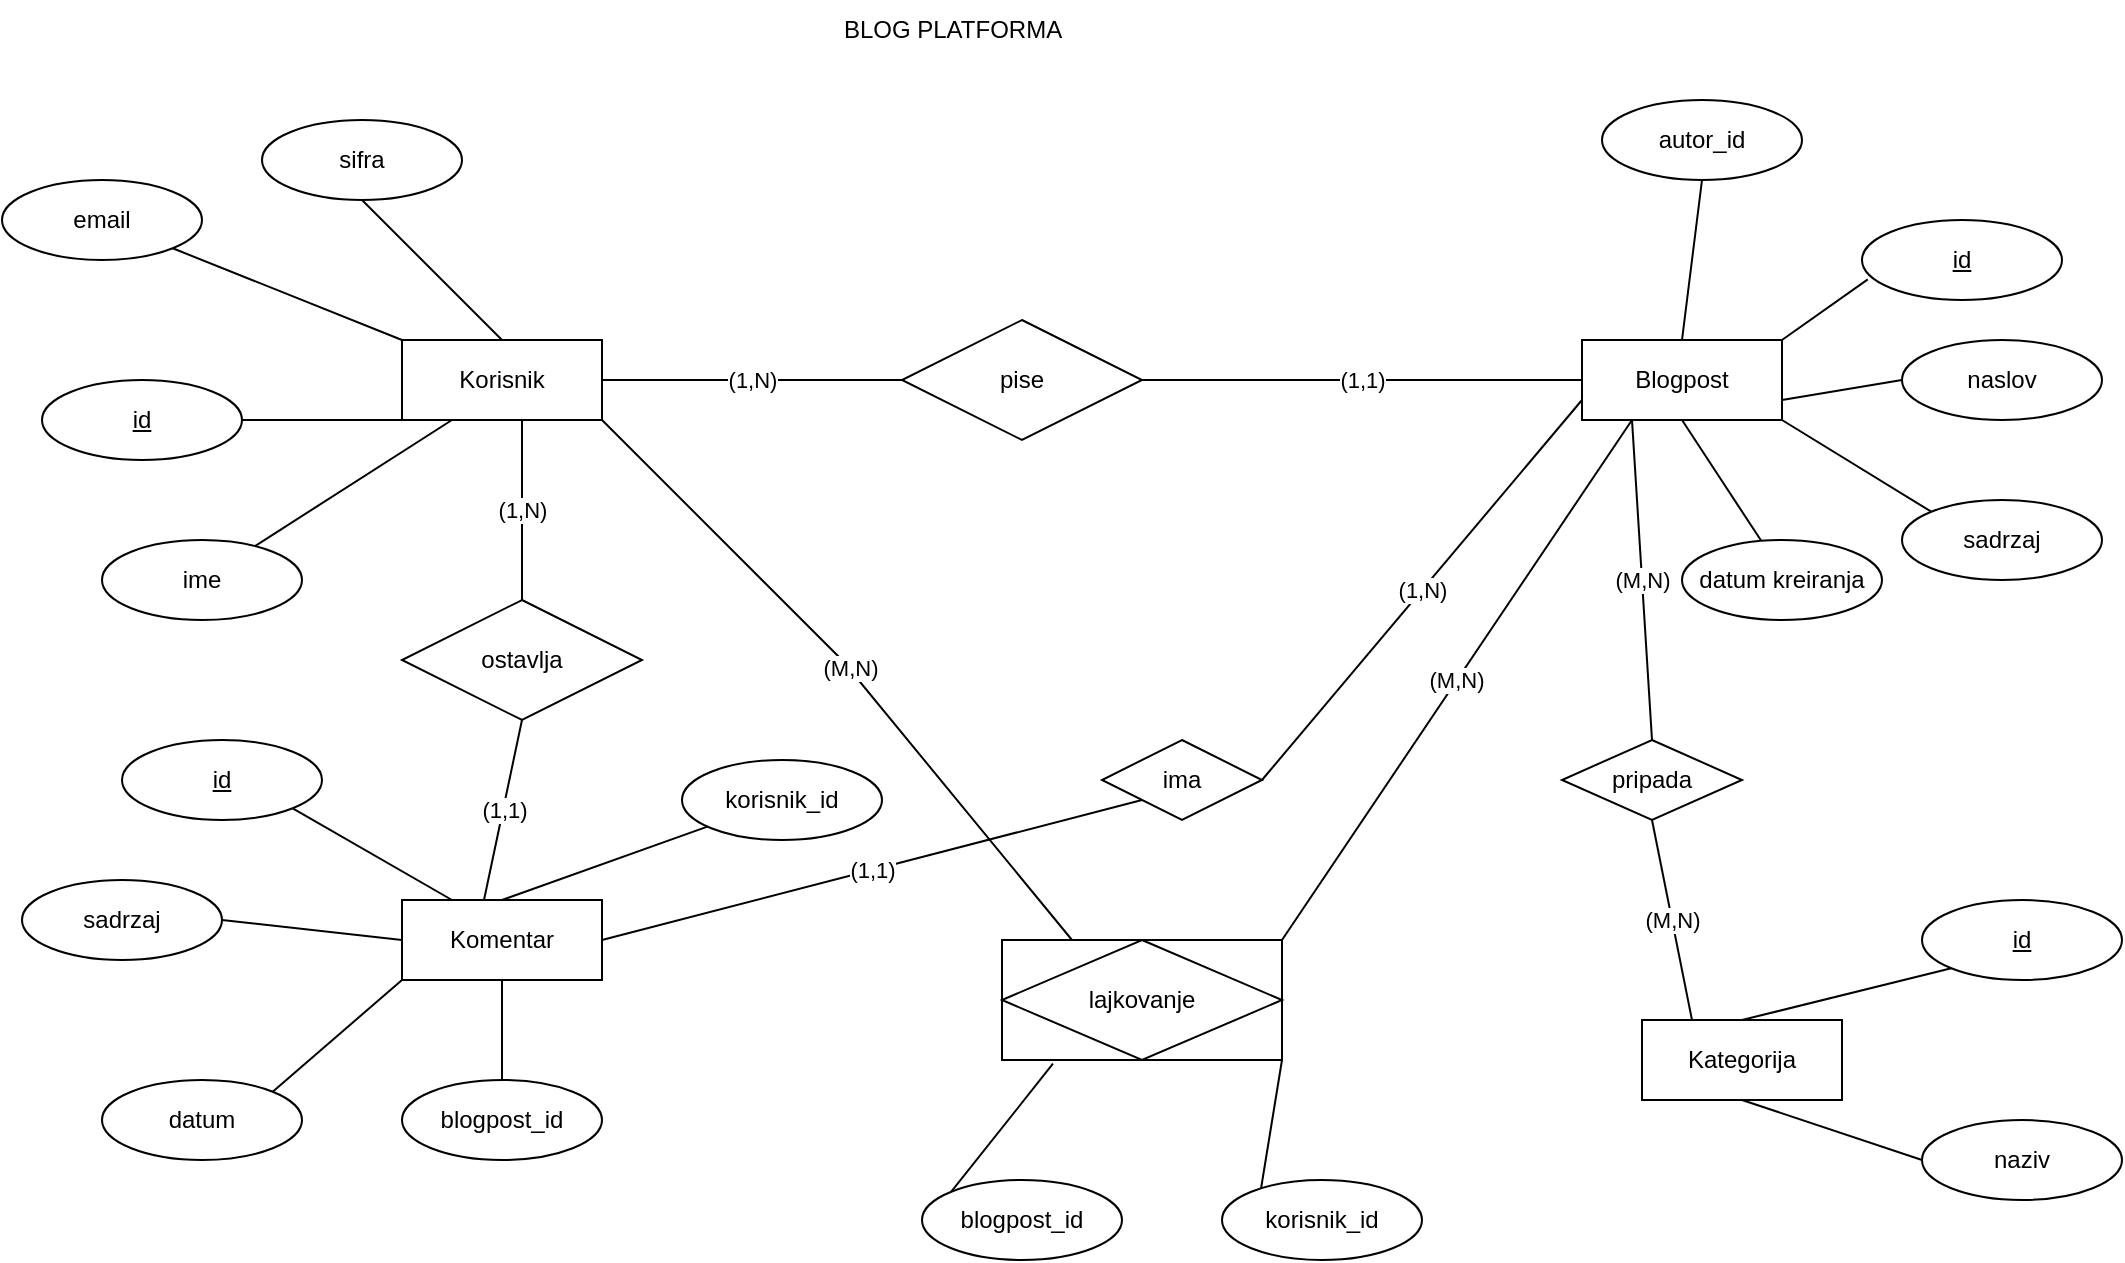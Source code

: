 <mxfile version="26.1.1">
  <diagram name="Page-1" id="34JUzYhVnPe0AcSSoMrx">
    <mxGraphModel dx="2062" dy="614" grid="1" gridSize="10" guides="1" tooltips="1" connect="1" arrows="1" fold="1" page="1" pageScale="1" pageWidth="827" pageHeight="1169" math="0" shadow="0">
      <root>
        <mxCell id="0" />
        <mxCell id="1" parent="0" />
        <mxCell id="P_wVOb6cz1hJk3Y5YEZU-1" value="Korisnik" style="whiteSpace=wrap;html=1;align=center;" parent="1" vertex="1">
          <mxGeometry x="150" y="210" width="100" height="40" as="geometry" />
        </mxCell>
        <mxCell id="P_wVOb6cz1hJk3Y5YEZU-2" value="Komentar" style="whiteSpace=wrap;html=1;align=center;" parent="1" vertex="1">
          <mxGeometry x="150" y="490" width="100" height="40" as="geometry" />
        </mxCell>
        <mxCell id="P_wVOb6cz1hJk3Y5YEZU-3" value="Blogpost" style="whiteSpace=wrap;html=1;align=center;" parent="1" vertex="1">
          <mxGeometry x="740" y="210" width="100" height="40" as="geometry" />
        </mxCell>
        <mxCell id="P_wVOb6cz1hJk3Y5YEZU-4" value="" style="endArrow=none;html=1;rounded=0;exitX=0;exitY=1;exitDx=0;exitDy=0;" parent="1" source="P_wVOb6cz1hJk3Y5YEZU-1" target="P_wVOb6cz1hJk3Y5YEZU-5" edge="1">
          <mxGeometry relative="1" as="geometry">
            <mxPoint x="330" y="270" as="sourcePoint" />
            <mxPoint x="110" y="310" as="targetPoint" />
          </mxGeometry>
        </mxCell>
        <mxCell id="P_wVOb6cz1hJk3Y5YEZU-5" value="id" style="ellipse;whiteSpace=wrap;html=1;align=center;fontStyle=4;" parent="1" vertex="1">
          <mxGeometry x="-30" y="230" width="100" height="40" as="geometry" />
        </mxCell>
        <mxCell id="P_wVOb6cz1hJk3Y5YEZU-6" value="" style="endArrow=none;html=1;rounded=0;exitX=0.25;exitY=1;exitDx=0;exitDy=0;" parent="1" source="P_wVOb6cz1hJk3Y5YEZU-1" target="P_wVOb6cz1hJk3Y5YEZU-7" edge="1">
          <mxGeometry relative="1" as="geometry">
            <mxPoint x="330" y="270" as="sourcePoint" />
            <mxPoint x="200" y="340" as="targetPoint" />
          </mxGeometry>
        </mxCell>
        <mxCell id="P_wVOb6cz1hJk3Y5YEZU-7" value="ime" style="ellipse;whiteSpace=wrap;html=1;align=center;" parent="1" vertex="1">
          <mxGeometry y="310" width="100" height="40" as="geometry" />
        </mxCell>
        <mxCell id="P_wVOb6cz1hJk3Y5YEZU-9" value="email" style="ellipse;whiteSpace=wrap;html=1;align=center;" parent="1" vertex="1">
          <mxGeometry x="-50" y="130" width="100" height="40" as="geometry" />
        </mxCell>
        <mxCell id="P_wVOb6cz1hJk3Y5YEZU-10" value="sifra" style="ellipse;whiteSpace=wrap;html=1;align=center;" parent="1" vertex="1">
          <mxGeometry x="80" y="100" width="100" height="40" as="geometry" />
        </mxCell>
        <mxCell id="P_wVOb6cz1hJk3Y5YEZU-12" value="BLOG PLATFORMA" style="text;html=1;align=center;verticalAlign=middle;resizable=0;points=[];autosize=1;strokeColor=none;fillColor=none;" parent="1" vertex="1">
          <mxGeometry x="360" y="40" width="130" height="30" as="geometry" />
        </mxCell>
        <mxCell id="P_wVOb6cz1hJk3Y5YEZU-13" value="Kategorija" style="whiteSpace=wrap;html=1;align=center;" parent="1" vertex="1">
          <mxGeometry x="770" y="550" width="100" height="40" as="geometry" />
        </mxCell>
        <mxCell id="P_wVOb6cz1hJk3Y5YEZU-16" value="" style="endArrow=none;html=1;rounded=0;entryX=1;entryY=0;entryDx=0;entryDy=0;exitX=0.029;exitY=0.743;exitDx=0;exitDy=0;exitPerimeter=0;" parent="1" source="P_wVOb6cz1hJk3Y5YEZU-18" target="P_wVOb6cz1hJk3Y5YEZU-3" edge="1">
          <mxGeometry relative="1" as="geometry">
            <mxPoint x="900" y="170" as="sourcePoint" />
            <mxPoint x="490" y="270" as="targetPoint" />
          </mxGeometry>
        </mxCell>
        <mxCell id="P_wVOb6cz1hJk3Y5YEZU-18" value="id" style="ellipse;whiteSpace=wrap;html=1;align=center;fontStyle=4;" parent="1" vertex="1">
          <mxGeometry x="880" y="150" width="100" height="40" as="geometry" />
        </mxCell>
        <mxCell id="P_wVOb6cz1hJk3Y5YEZU-19" value="naslov" style="ellipse;whiteSpace=wrap;html=1;align=center;" parent="1" vertex="1">
          <mxGeometry x="900" y="210" width="100" height="40" as="geometry" />
        </mxCell>
        <mxCell id="P_wVOb6cz1hJk3Y5YEZU-20" value="" style="endArrow=none;html=1;rounded=0;entryX=0;entryY=0.5;entryDx=0;entryDy=0;exitX=1;exitY=0.75;exitDx=0;exitDy=0;" parent="1" source="P_wVOb6cz1hJk3Y5YEZU-3" target="P_wVOb6cz1hJk3Y5YEZU-19" edge="1">
          <mxGeometry relative="1" as="geometry">
            <mxPoint x="330" y="270" as="sourcePoint" />
            <mxPoint x="490" y="270" as="targetPoint" />
          </mxGeometry>
        </mxCell>
        <mxCell id="P_wVOb6cz1hJk3Y5YEZU-21" value="" style="endArrow=none;html=1;rounded=0;entryX=1;entryY=1;entryDx=0;entryDy=0;exitX=0;exitY=0;exitDx=0;exitDy=0;" parent="1" source="P_wVOb6cz1hJk3Y5YEZU-22" target="P_wVOb6cz1hJk3Y5YEZU-3" edge="1">
          <mxGeometry relative="1" as="geometry">
            <mxPoint x="900" y="310" as="sourcePoint" />
            <mxPoint x="490" y="270" as="targetPoint" />
          </mxGeometry>
        </mxCell>
        <mxCell id="P_wVOb6cz1hJk3Y5YEZU-22" value="sadrzaj" style="ellipse;whiteSpace=wrap;html=1;align=center;" parent="1" vertex="1">
          <mxGeometry x="900" y="290" width="100" height="40" as="geometry" />
        </mxCell>
        <mxCell id="P_wVOb6cz1hJk3Y5YEZU-24" value="" style="endArrow=none;html=1;rounded=0;exitX=0.5;exitY=1;exitDx=0;exitDy=0;entryX=0.5;entryY=0;entryDx=0;entryDy=0;" parent="1" source="P_wVOb6cz1hJk3Y5YEZU-10" target="P_wVOb6cz1hJk3Y5YEZU-1" edge="1">
          <mxGeometry relative="1" as="geometry">
            <mxPoint x="330" y="270" as="sourcePoint" />
            <mxPoint x="490" y="270" as="targetPoint" />
          </mxGeometry>
        </mxCell>
        <mxCell id="P_wVOb6cz1hJk3Y5YEZU-25" value="" style="endArrow=none;html=1;rounded=0;exitX=1;exitY=1;exitDx=0;exitDy=0;entryX=0;entryY=0;entryDx=0;entryDy=0;" parent="1" source="P_wVOb6cz1hJk3Y5YEZU-9" target="P_wVOb6cz1hJk3Y5YEZU-1" edge="1">
          <mxGeometry relative="1" as="geometry">
            <mxPoint x="330" y="270" as="sourcePoint" />
            <mxPoint x="490" y="270" as="targetPoint" />
          </mxGeometry>
        </mxCell>
        <mxCell id="P_wVOb6cz1hJk3Y5YEZU-26" value="" style="endArrow=none;html=1;rounded=0;entryX=0.5;entryY=1;entryDx=0;entryDy=0;exitX=0.401;exitY=0.029;exitDx=0;exitDy=0;exitPerimeter=0;" parent="1" source="P_wVOb6cz1hJk3Y5YEZU-27" target="P_wVOb6cz1hJk3Y5YEZU-3" edge="1">
          <mxGeometry relative="1" as="geometry">
            <mxPoint x="840" y="310" as="sourcePoint" />
            <mxPoint x="490" y="270" as="targetPoint" />
          </mxGeometry>
        </mxCell>
        <mxCell id="P_wVOb6cz1hJk3Y5YEZU-27" value="datum kreiranja" style="ellipse;whiteSpace=wrap;html=1;align=center;" parent="1" vertex="1">
          <mxGeometry x="790" y="310" width="100" height="40" as="geometry" />
        </mxCell>
        <mxCell id="P_wVOb6cz1hJk3Y5YEZU-28" value="" style="endArrow=none;html=1;rounded=0;entryX=0.5;entryY=0;entryDx=0;entryDy=0;exitX=0.5;exitY=1;exitDx=0;exitDy=0;" parent="1" source="P_wVOb6cz1hJk3Y5YEZU-29" target="P_wVOb6cz1hJk3Y5YEZU-3" edge="1">
          <mxGeometry relative="1" as="geometry">
            <mxPoint x="800" y="120" as="sourcePoint" />
            <mxPoint x="490" y="270" as="targetPoint" />
          </mxGeometry>
        </mxCell>
        <mxCell id="P_wVOb6cz1hJk3Y5YEZU-29" value="autor_id" style="ellipse;whiteSpace=wrap;html=1;align=center;" parent="1" vertex="1">
          <mxGeometry x="750" y="90" width="100" height="40" as="geometry" />
        </mxCell>
        <mxCell id="P_wVOb6cz1hJk3Y5YEZU-30" value="" style="endArrow=none;html=1;rounded=0;exitX=0.25;exitY=0;exitDx=0;exitDy=0;entryX=1;entryY=1;entryDx=0;entryDy=0;" parent="1" source="P_wVOb6cz1hJk3Y5YEZU-2" target="P_wVOb6cz1hJk3Y5YEZU-32" edge="1">
          <mxGeometry relative="1" as="geometry">
            <mxPoint x="330" y="270" as="sourcePoint" />
            <mxPoint x="117.953" y="456.582" as="targetPoint" />
          </mxGeometry>
        </mxCell>
        <mxCell id="P_wVOb6cz1hJk3Y5YEZU-32" value="id" style="ellipse;whiteSpace=wrap;html=1;align=center;fontStyle=4;" parent="1" vertex="1">
          <mxGeometry x="10" y="410" width="100" height="40" as="geometry" />
        </mxCell>
        <mxCell id="P_wVOb6cz1hJk3Y5YEZU-34" value="sadrzaj" style="ellipse;whiteSpace=wrap;html=1;align=center;" parent="1" vertex="1">
          <mxGeometry x="-40" y="480" width="100" height="40" as="geometry" />
        </mxCell>
        <mxCell id="P_wVOb6cz1hJk3Y5YEZU-35" value="datum" style="ellipse;whiteSpace=wrap;html=1;align=center;" parent="1" vertex="1">
          <mxGeometry y="580" width="100" height="40" as="geometry" />
        </mxCell>
        <mxCell id="P_wVOb6cz1hJk3Y5YEZU-36" value="" style="endArrow=none;html=1;rounded=0;exitX=1;exitY=0;exitDx=0;exitDy=0;entryX=0;entryY=1;entryDx=0;entryDy=0;" parent="1" source="P_wVOb6cz1hJk3Y5YEZU-35" target="P_wVOb6cz1hJk3Y5YEZU-2" edge="1">
          <mxGeometry relative="1" as="geometry">
            <mxPoint x="330" y="440" as="sourcePoint" />
            <mxPoint x="490" y="440" as="targetPoint" />
          </mxGeometry>
        </mxCell>
        <mxCell id="P_wVOb6cz1hJk3Y5YEZU-37" value="" style="endArrow=none;html=1;rounded=0;exitX=1;exitY=0.5;exitDx=0;exitDy=0;entryX=0;entryY=0.5;entryDx=0;entryDy=0;" parent="1" source="P_wVOb6cz1hJk3Y5YEZU-34" target="P_wVOb6cz1hJk3Y5YEZU-2" edge="1">
          <mxGeometry relative="1" as="geometry">
            <mxPoint x="330" y="440" as="sourcePoint" />
            <mxPoint x="490" y="440" as="targetPoint" />
          </mxGeometry>
        </mxCell>
        <mxCell id="P_wVOb6cz1hJk3Y5YEZU-38" value="" style="endArrow=none;html=1;rounded=0;exitX=0.5;exitY=0;exitDx=0;exitDy=0;" parent="1" source="P_wVOb6cz1hJk3Y5YEZU-2" target="P_wVOb6cz1hJk3Y5YEZU-39" edge="1">
          <mxGeometry relative="1" as="geometry">
            <mxPoint x="330" y="440" as="sourcePoint" />
            <mxPoint x="200" y="420" as="targetPoint" />
          </mxGeometry>
        </mxCell>
        <mxCell id="P_wVOb6cz1hJk3Y5YEZU-39" value="korisnik_id" style="ellipse;whiteSpace=wrap;html=1;align=center;" parent="1" vertex="1">
          <mxGeometry x="290" y="420" width="100" height="40" as="geometry" />
        </mxCell>
        <mxCell id="P_wVOb6cz1hJk3Y5YEZU-40" value="" style="endArrow=none;html=1;rounded=0;exitX=0.5;exitY=1;exitDx=0;exitDy=0;" parent="1" source="P_wVOb6cz1hJk3Y5YEZU-2" target="P_wVOb6cz1hJk3Y5YEZU-41" edge="1">
          <mxGeometry relative="1" as="geometry">
            <mxPoint x="330" y="440" as="sourcePoint" />
            <mxPoint x="200" y="580" as="targetPoint" />
          </mxGeometry>
        </mxCell>
        <mxCell id="P_wVOb6cz1hJk3Y5YEZU-41" value="blogpost_id" style="ellipse;whiteSpace=wrap;html=1;align=center;" parent="1" vertex="1">
          <mxGeometry x="150" y="580" width="100" height="40" as="geometry" />
        </mxCell>
        <mxCell id="P_wVOb6cz1hJk3Y5YEZU-42" value="" style="endArrow=none;html=1;rounded=0;entryX=0.5;entryY=0;entryDx=0;entryDy=0;exitX=0;exitY=1;exitDx=0;exitDy=0;" parent="1" source="P_wVOb6cz1hJk3Y5YEZU-45" target="P_wVOb6cz1hJk3Y5YEZU-13" edge="1">
          <mxGeometry relative="1" as="geometry">
            <mxPoint x="870" y="420" as="sourcePoint" />
            <mxPoint x="490" y="440" as="targetPoint" />
          </mxGeometry>
        </mxCell>
        <mxCell id="P_wVOb6cz1hJk3Y5YEZU-43" value="" style="endArrow=none;html=1;rounded=0;entryX=0.5;entryY=1;entryDx=0;entryDy=0;exitX=0;exitY=0.5;exitDx=0;exitDy=0;" parent="1" source="P_wVOb6cz1hJk3Y5YEZU-46" target="P_wVOb6cz1hJk3Y5YEZU-13" edge="1">
          <mxGeometry relative="1" as="geometry">
            <mxPoint x="870" y="560" as="sourcePoint" />
            <mxPoint x="490" y="440" as="targetPoint" />
          </mxGeometry>
        </mxCell>
        <mxCell id="P_wVOb6cz1hJk3Y5YEZU-45" value="id" style="ellipse;whiteSpace=wrap;html=1;align=center;fontStyle=4;" parent="1" vertex="1">
          <mxGeometry x="910" y="490" width="100" height="40" as="geometry" />
        </mxCell>
        <mxCell id="P_wVOb6cz1hJk3Y5YEZU-46" value="naziv" style="ellipse;whiteSpace=wrap;html=1;align=center;" parent="1" vertex="1">
          <mxGeometry x="910" y="600" width="100" height="40" as="geometry" />
        </mxCell>
        <mxCell id="P_wVOb6cz1hJk3Y5YEZU-49" value="" style="endArrow=none;html=1;rounded=0;entryX=0;entryY=1;entryDx=0;entryDy=0;exitX=1;exitY=1;exitDx=0;exitDy=0;" parent="1" source="P_wVOb6cz1hJk3Y5YEZU-65" target="P_wVOb6cz1hJk3Y5YEZU-51" edge="1">
          <mxGeometry relative="1" as="geometry">
            <mxPoint x="530" y="730.0" as="sourcePoint" />
            <mxPoint x="613.36" y="713.609" as="targetPoint" />
          </mxGeometry>
        </mxCell>
        <mxCell id="P_wVOb6cz1hJk3Y5YEZU-50" value="" style="endArrow=none;html=1;rounded=0;entryX=0.182;entryY=1.031;entryDx=0;entryDy=0;exitX=0;exitY=0;exitDx=0;exitDy=0;entryPerimeter=0;" parent="1" source="P_wVOb6cz1hJk3Y5YEZU-52" target="P_wVOb6cz1hJk3Y5YEZU-65" edge="1">
          <mxGeometry relative="1" as="geometry">
            <mxPoint x="614.645" y="805.858" as="sourcePoint" />
            <mxPoint x="530" y="760.0" as="targetPoint" />
          </mxGeometry>
        </mxCell>
        <mxCell id="P_wVOb6cz1hJk3Y5YEZU-51" value="korisnik_id" style="ellipse;whiteSpace=wrap;html=1;align=center;" parent="1" vertex="1">
          <mxGeometry x="560" y="630" width="100" height="40" as="geometry" />
        </mxCell>
        <mxCell id="P_wVOb6cz1hJk3Y5YEZU-52" value="blogpost_id" style="ellipse;whiteSpace=wrap;html=1;align=center;" parent="1" vertex="1">
          <mxGeometry x="410" y="630" width="100" height="40" as="geometry" />
        </mxCell>
        <mxCell id="P_wVOb6cz1hJk3Y5YEZU-53" value="(1,N)" style="endArrow=none;html=1;rounded=0;entryX=1;entryY=0.5;entryDx=0;entryDy=0;exitX=0;exitY=0.5;exitDx=0;exitDy=0;" parent="1" source="P_wVOb6cz1hJk3Y5YEZU-54" target="P_wVOb6cz1hJk3Y5YEZU-1" edge="1">
          <mxGeometry relative="1" as="geometry">
            <mxPoint x="400" y="230" as="sourcePoint" />
            <mxPoint x="490" y="330" as="targetPoint" />
            <Array as="points" />
          </mxGeometry>
        </mxCell>
        <mxCell id="P_wVOb6cz1hJk3Y5YEZU-54" value="pise" style="shape=rhombus;perimeter=rhombusPerimeter;whiteSpace=wrap;html=1;align=center;" parent="1" vertex="1">
          <mxGeometry x="400" y="200" width="120" height="60" as="geometry" />
        </mxCell>
        <mxCell id="P_wVOb6cz1hJk3Y5YEZU-55" value="(1,1)" style="endArrow=none;html=1;rounded=0;entryX=0;entryY=0.5;entryDx=0;entryDy=0;exitX=1;exitY=0.5;exitDx=0;exitDy=0;" parent="1" source="P_wVOb6cz1hJk3Y5YEZU-54" target="P_wVOb6cz1hJk3Y5YEZU-3" edge="1">
          <mxGeometry relative="1" as="geometry">
            <mxPoint x="330" y="330" as="sourcePoint" />
            <mxPoint x="490" y="330" as="targetPoint" />
          </mxGeometry>
        </mxCell>
        <mxCell id="P_wVOb6cz1hJk3Y5YEZU-56" value="(1,N)" style="endArrow=none;html=1;rounded=0;entryX=0.6;entryY=1;entryDx=0;entryDy=0;entryPerimeter=0;exitX=0.5;exitY=0;exitDx=0;exitDy=0;" parent="1" source="P_wVOb6cz1hJk3Y5YEZU-57" target="P_wVOb6cz1hJk3Y5YEZU-1" edge="1">
          <mxGeometry relative="1" as="geometry">
            <mxPoint x="210" y="340" as="sourcePoint" />
            <mxPoint x="530" y="430" as="targetPoint" />
          </mxGeometry>
        </mxCell>
        <mxCell id="P_wVOb6cz1hJk3Y5YEZU-57" value="ostavlja" style="shape=rhombus;perimeter=rhombusPerimeter;whiteSpace=wrap;html=1;align=center;" parent="1" vertex="1">
          <mxGeometry x="150" y="340" width="120" height="60" as="geometry" />
        </mxCell>
        <mxCell id="P_wVOb6cz1hJk3Y5YEZU-58" value="(1,1)" style="endArrow=none;html=1;rounded=0;entryX=0.5;entryY=1;entryDx=0;entryDy=0;exitX=0.41;exitY=0;exitDx=0;exitDy=0;exitPerimeter=0;" parent="1" source="P_wVOb6cz1hJk3Y5YEZU-2" target="P_wVOb6cz1hJk3Y5YEZU-57" edge="1">
          <mxGeometry relative="1" as="geometry">
            <mxPoint x="370" y="430" as="sourcePoint" />
            <mxPoint x="530" y="430" as="targetPoint" />
          </mxGeometry>
        </mxCell>
        <mxCell id="P_wVOb6cz1hJk3Y5YEZU-59" value="(1,N)" style="endArrow=none;html=1;rounded=0;entryX=0;entryY=0.75;entryDx=0;entryDy=0;exitX=1;exitY=0.5;exitDx=0;exitDy=0;" parent="1" source="P_wVOb6cz1hJk3Y5YEZU-60" target="P_wVOb6cz1hJk3Y5YEZU-3" edge="1">
          <mxGeometry relative="1" as="geometry">
            <mxPoint x="570" y="430" as="sourcePoint" />
            <mxPoint x="530" y="390" as="targetPoint" />
          </mxGeometry>
        </mxCell>
        <mxCell id="P_wVOb6cz1hJk3Y5YEZU-60" value="ima" style="shape=rhombus;perimeter=rhombusPerimeter;whiteSpace=wrap;html=1;align=center;" parent="1" vertex="1">
          <mxGeometry x="500" y="410" width="80" height="40" as="geometry" />
        </mxCell>
        <mxCell id="P_wVOb6cz1hJk3Y5YEZU-61" value="(1,1)" style="endArrow=none;html=1;rounded=0;exitX=1;exitY=0.5;exitDx=0;exitDy=0;entryX=0;entryY=1;entryDx=0;entryDy=0;" parent="1" source="P_wVOb6cz1hJk3Y5YEZU-2" target="P_wVOb6cz1hJk3Y5YEZU-60" edge="1">
          <mxGeometry relative="1" as="geometry">
            <mxPoint x="370" y="390" as="sourcePoint" />
            <mxPoint x="530" y="390" as="targetPoint" />
          </mxGeometry>
        </mxCell>
        <mxCell id="P_wVOb6cz1hJk3Y5YEZU-62" value="pripada" style="shape=rhombus;perimeter=rhombusPerimeter;whiteSpace=wrap;html=1;align=center;" parent="1" vertex="1">
          <mxGeometry x="730" y="410" width="90" height="40" as="geometry" />
        </mxCell>
        <mxCell id="P_wVOb6cz1hJk3Y5YEZU-63" value="(M,N)" style="endArrow=none;html=1;rounded=0;entryX=0.25;entryY=1;entryDx=0;entryDy=0;exitX=0.5;exitY=0;exitDx=0;exitDy=0;" parent="1" source="P_wVOb6cz1hJk3Y5YEZU-62" target="P_wVOb6cz1hJk3Y5YEZU-3" edge="1">
          <mxGeometry relative="1" as="geometry">
            <mxPoint x="370" y="390" as="sourcePoint" />
            <mxPoint x="530" y="390" as="targetPoint" />
          </mxGeometry>
        </mxCell>
        <mxCell id="P_wVOb6cz1hJk3Y5YEZU-64" value="(M,N)" style="endArrow=none;html=1;rounded=0;entryX=0.25;entryY=0;entryDx=0;entryDy=0;exitX=0.5;exitY=1;exitDx=0;exitDy=0;" parent="1" source="P_wVOb6cz1hJk3Y5YEZU-62" target="P_wVOb6cz1hJk3Y5YEZU-13" edge="1">
          <mxGeometry relative="1" as="geometry">
            <mxPoint x="370" y="390" as="sourcePoint" />
            <mxPoint x="530" y="390" as="targetPoint" />
          </mxGeometry>
        </mxCell>
        <mxCell id="P_wVOb6cz1hJk3Y5YEZU-65" value="lajkovanje" style="shape=associativeEntity;whiteSpace=wrap;html=1;align=center;" parent="1" vertex="1">
          <mxGeometry x="450" y="510" width="140" height="60" as="geometry" />
        </mxCell>
        <mxCell id="P_wVOb6cz1hJk3Y5YEZU-67" value="(M,N)" style="endArrow=none;html=1;rounded=0;exitX=1;exitY=1;exitDx=0;exitDy=0;entryX=0.25;entryY=0;entryDx=0;entryDy=0;" parent="1" source="P_wVOb6cz1hJk3Y5YEZU-1" target="P_wVOb6cz1hJk3Y5YEZU-65" edge="1">
          <mxGeometry relative="1" as="geometry">
            <mxPoint x="370" y="500" as="sourcePoint" />
            <mxPoint x="530" y="500" as="targetPoint" />
            <Array as="points">
              <mxPoint x="370" y="370" />
            </Array>
          </mxGeometry>
        </mxCell>
        <mxCell id="P_wVOb6cz1hJk3Y5YEZU-68" value="(M,N)" style="endArrow=none;html=1;rounded=0;entryX=0.25;entryY=1;entryDx=0;entryDy=0;exitX=1;exitY=0;exitDx=0;exitDy=0;" parent="1" source="P_wVOb6cz1hJk3Y5YEZU-65" target="P_wVOb6cz1hJk3Y5YEZU-3" edge="1">
          <mxGeometry relative="1" as="geometry">
            <mxPoint x="370" y="500" as="sourcePoint" />
            <mxPoint x="530" y="500" as="targetPoint" />
          </mxGeometry>
        </mxCell>
      </root>
    </mxGraphModel>
  </diagram>
</mxfile>

